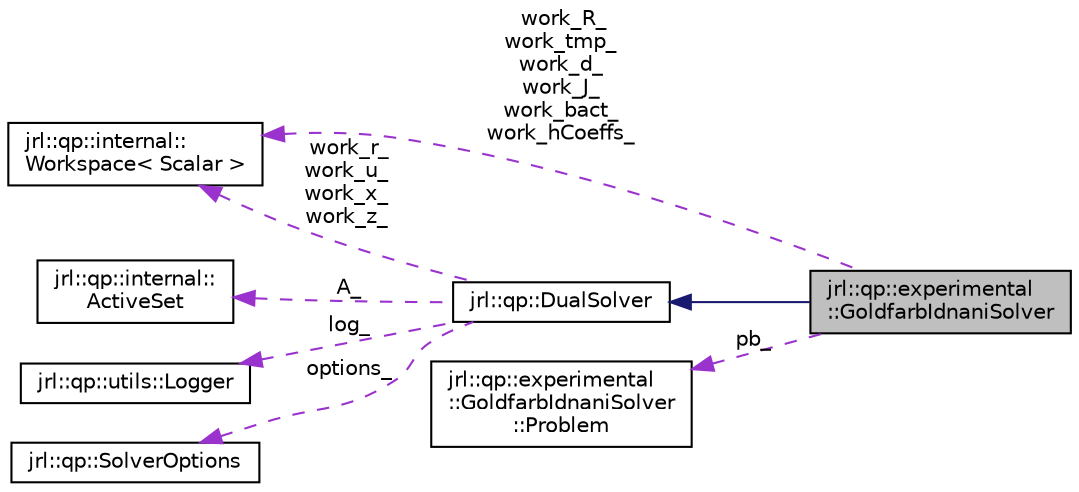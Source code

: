 digraph "jrl::qp::experimental::GoldfarbIdnaniSolver"
{
 // LATEX_PDF_SIZE
  edge [fontname="Helvetica",fontsize="10",labelfontname="Helvetica",labelfontsize="10"];
  node [fontname="Helvetica",fontsize="10",shape=record];
  rankdir="LR";
  Node1 [label="jrl::qp::experimental\l::GoldfarbIdnaniSolver",height=0.2,width=0.4,color="black", fillcolor="grey75", style="filled", fontcolor="black",tooltip=" "];
  Node2 -> Node1 [dir="back",color="midnightblue",fontsize="10",style="solid",fontname="Helvetica"];
  Node2 [label="jrl::qp::DualSolver",height=0.2,width=0.4,color="black", fillcolor="white", style="filled",URL="$classjrl_1_1qp_1_1DualSolver.html",tooltip=" "];
  Node3 -> Node2 [dir="back",color="darkorchid3",fontsize="10",style="dashed",label=" work_r_\nwork_u_\nwork_x_\nwork_z_" ,fontname="Helvetica"];
  Node3 [label="jrl::qp::internal::\lWorkspace\< Scalar \>",height=0.2,width=0.4,color="black", fillcolor="white", style="filled",URL="$classjrl_1_1qp_1_1internal_1_1Workspace.html",tooltip=" "];
  Node4 -> Node2 [dir="back",color="darkorchid3",fontsize="10",style="dashed",label=" A_" ,fontname="Helvetica"];
  Node4 [label="jrl::qp::internal::\lActiveSet",height=0.2,width=0.4,color="black", fillcolor="white", style="filled",URL="$classjrl_1_1qp_1_1internal_1_1ActiveSet.html",tooltip=" "];
  Node5 -> Node2 [dir="back",color="darkorchid3",fontsize="10",style="dashed",label=" log_" ,fontname="Helvetica"];
  Node5 [label="jrl::qp::utils::Logger",height=0.2,width=0.4,color="black", fillcolor="white", style="filled",URL="$classjrl_1_1qp_1_1utils_1_1Logger.html",tooltip=" "];
  Node6 -> Node2 [dir="back",color="darkorchid3",fontsize="10",style="dashed",label=" options_" ,fontname="Helvetica"];
  Node6 [label="jrl::qp::SolverOptions",height=0.2,width=0.4,color="black", fillcolor="white", style="filled",URL="$structjrl_1_1qp_1_1SolverOptions.html",tooltip=" "];
  Node7 -> Node1 [dir="back",color="darkorchid3",fontsize="10",style="dashed",label=" pb_" ,fontname="Helvetica"];
  Node7 [label="jrl::qp::experimental\l::GoldfarbIdnaniSolver\l::Problem",height=0.2,width=0.4,color="black", fillcolor="white", style="filled",URL="$structjrl_1_1qp_1_1experimental_1_1GoldfarbIdnaniSolver_1_1Problem.html",tooltip=" "];
  Node3 -> Node1 [dir="back",color="darkorchid3",fontsize="10",style="dashed",label=" work_R_\nwork_tmp_\nwork_d_\nwork_J_\nwork_bact_\nwork_hCoeffs_" ,fontname="Helvetica"];
}
